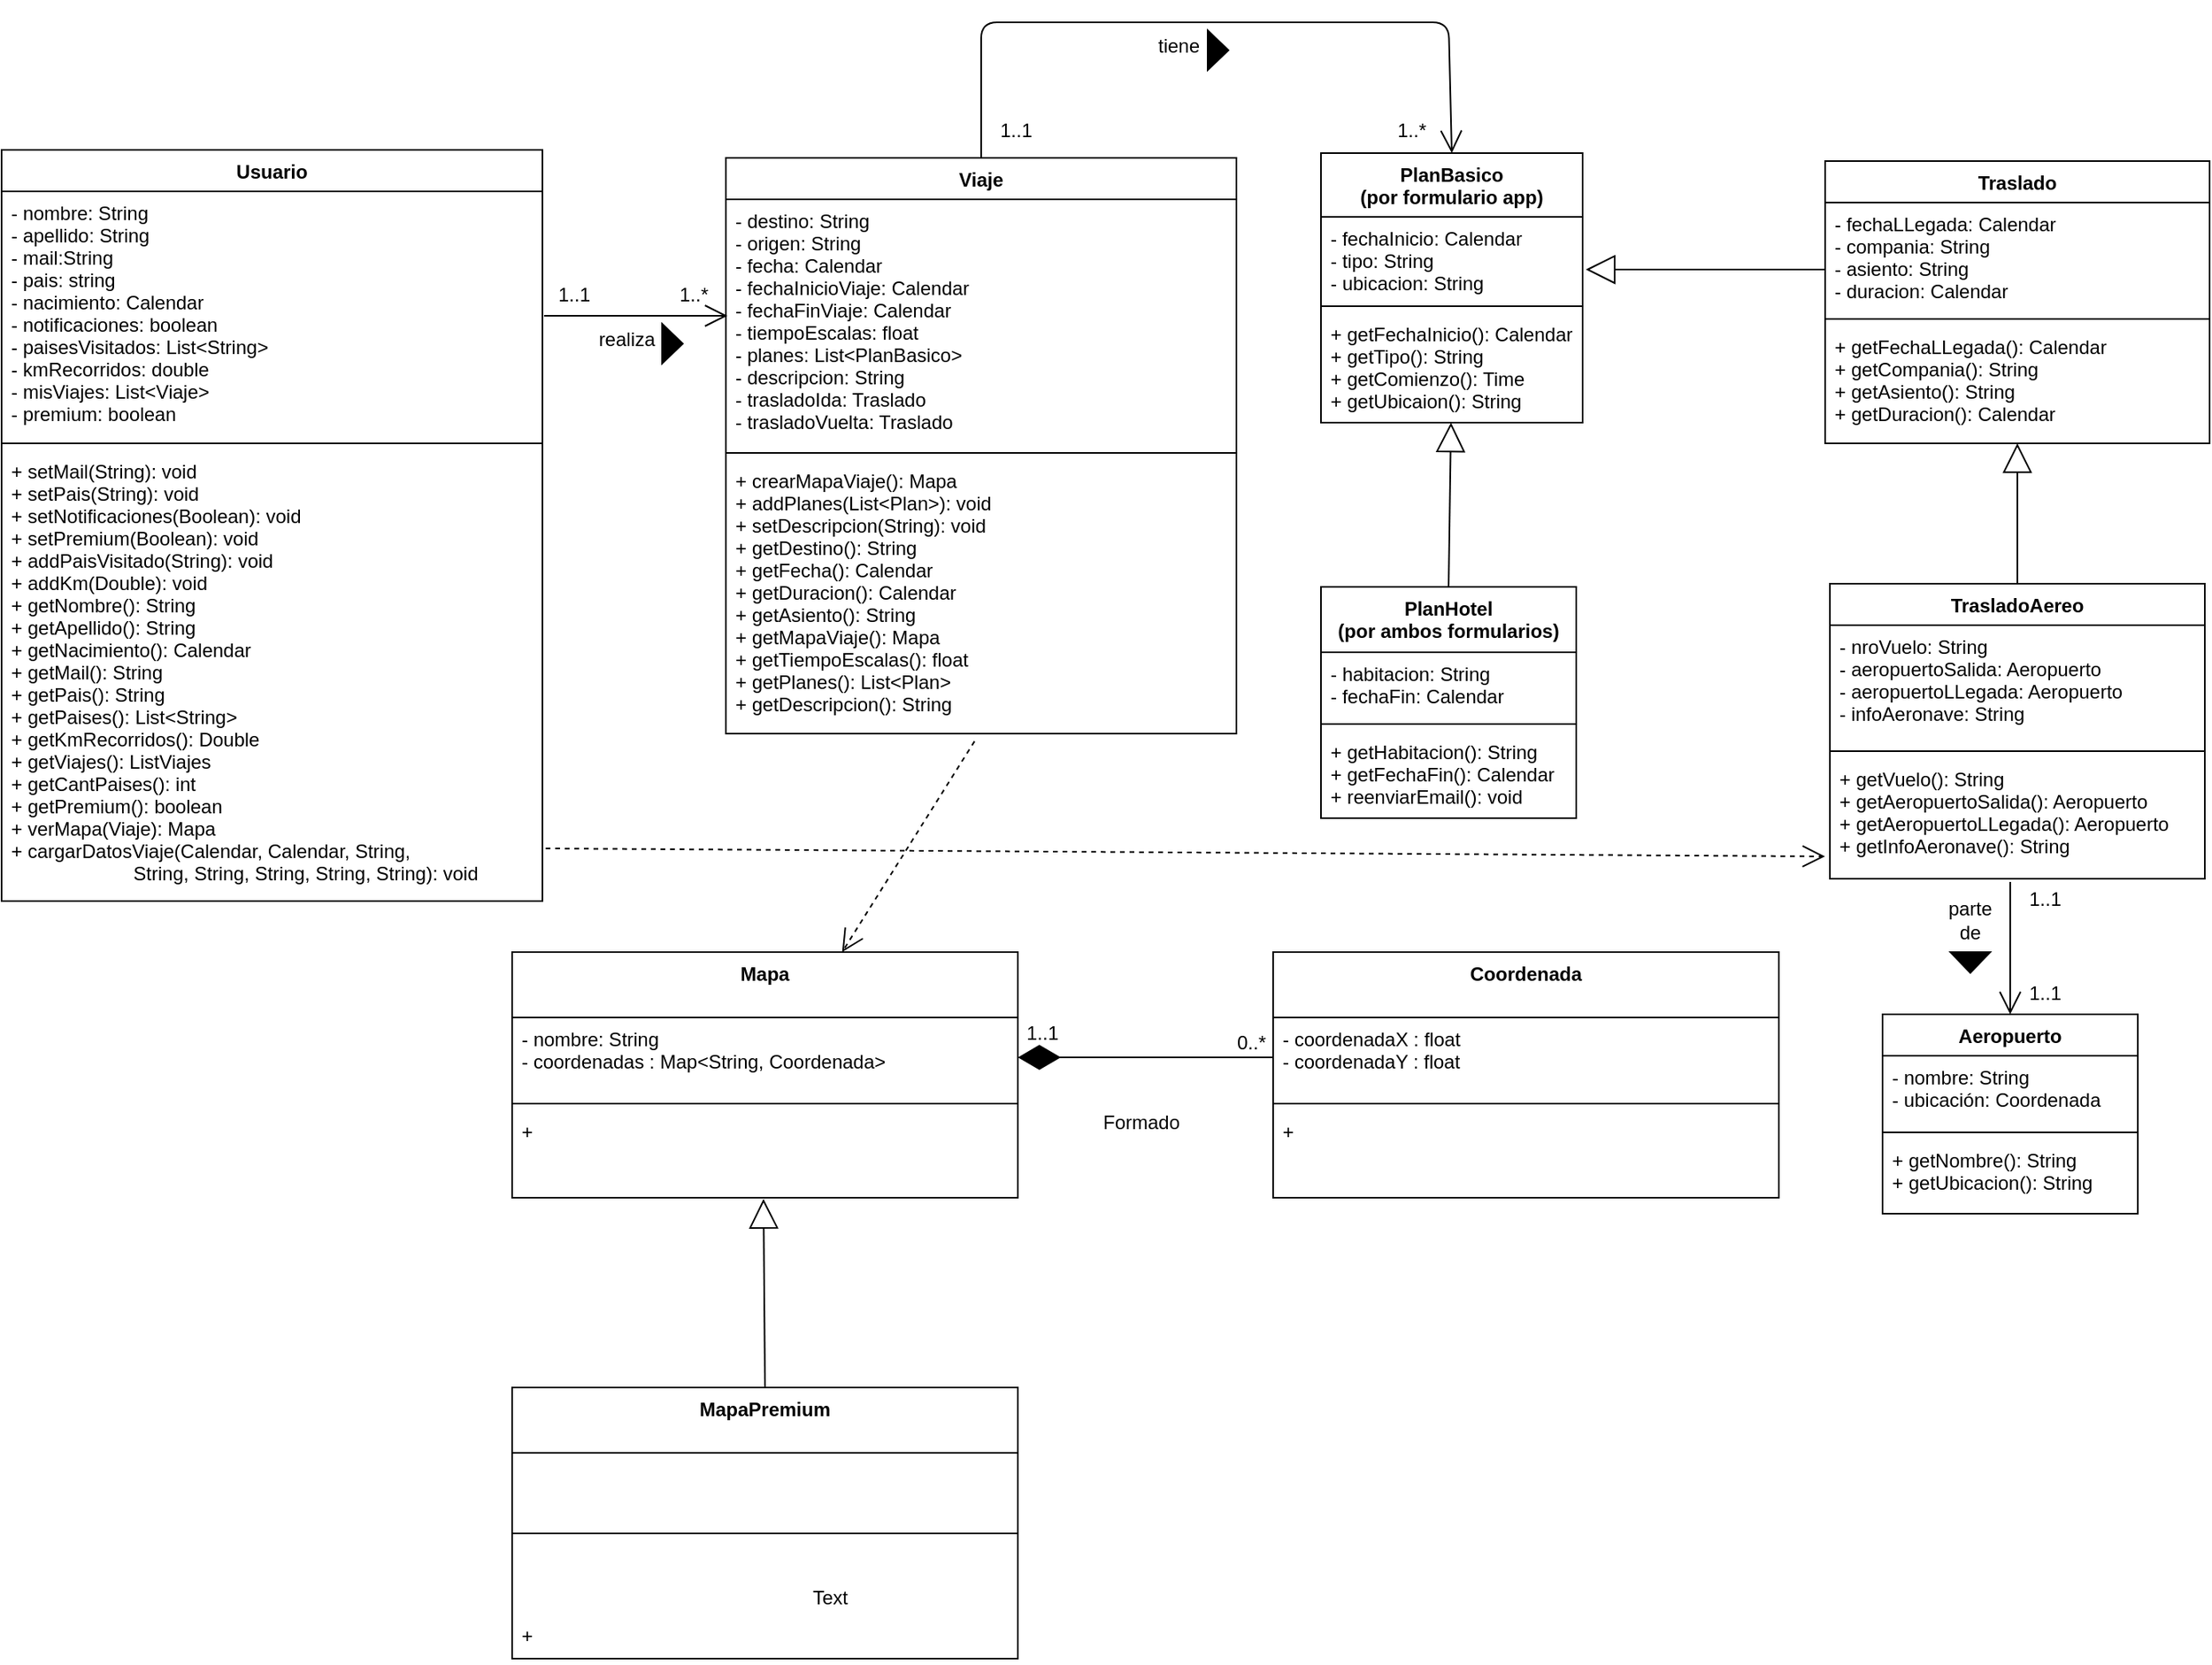<mxfile version="13.3.5" type="device"><diagram name="Page-1" id="58cdce13-f638-feb5-8d6f-7d28b1aa9fa0"><mxGraphModel dx="1202" dy="525" grid="0" gridSize="10" guides="1" tooltips="1" connect="1" arrows="1" fold="1" page="1" pageScale="1" pageWidth="1100" pageHeight="850" background="#ffffff" math="0" shadow="0"><root><mxCell id="0"/><mxCell id="1" parent="0"/><mxCell id="G7CDFdBN9De4wX54eFJr-1" value="PlanBasico&#10;(por formulario app)" style="swimlane;fontStyle=1;align=center;verticalAlign=top;childLayout=stackLayout;horizontal=1;startSize=40;horizontalStack=0;resizeParent=1;resizeParentMax=0;resizeLast=0;collapsible=1;marginBottom=0;" parent="1" vertex="1"><mxGeometry x="1153" y="262" width="164" height="169" as="geometry"/></mxCell><mxCell id="G7CDFdBN9De4wX54eFJr-2" value="- fechaInicio: Calendar&#10;- tipo: String&#10;- ubicacion: String&#10;" style="text;strokeColor=none;fillColor=none;align=left;verticalAlign=top;spacingLeft=4;spacingRight=4;overflow=hidden;rotatable=0;points=[[0,0.5],[1,0.5]];portConstraint=eastwest;" parent="G7CDFdBN9De4wX54eFJr-1" vertex="1"><mxGeometry y="40" width="164" height="52" as="geometry"/></mxCell><mxCell id="G7CDFdBN9De4wX54eFJr-3" value="" style="line;strokeWidth=1;fillColor=none;align=left;verticalAlign=middle;spacingTop=-1;spacingLeft=3;spacingRight=3;rotatable=0;labelPosition=right;points=[];portConstraint=eastwest;" parent="G7CDFdBN9De4wX54eFJr-1" vertex="1"><mxGeometry y="92" width="164" height="8" as="geometry"/></mxCell><mxCell id="G7CDFdBN9De4wX54eFJr-4" value="+ getFechaInicio(): Calendar&#10;+ getTipo(): String&#10;+ getComienzo(): Time&#10;+ getUbicaion(): String" style="text;strokeColor=none;fillColor=none;align=left;verticalAlign=top;spacingLeft=4;spacingRight=4;overflow=hidden;rotatable=0;points=[[0,0.5],[1,0.5]];portConstraint=eastwest;" parent="G7CDFdBN9De4wX54eFJr-1" vertex="1"><mxGeometry y="100" width="164" height="69" as="geometry"/></mxCell><mxCell id="AcFUFq52Rsmw12YBCAb_-9" value="PlanHotel&#10;(por ambos formularios)" style="swimlane;fontStyle=1;align=center;verticalAlign=top;childLayout=stackLayout;horizontal=1;startSize=41;horizontalStack=0;resizeParent=1;resizeParentMax=0;resizeLast=0;collapsible=1;marginBottom=0;" parent="1" vertex="1"><mxGeometry x="1153" y="534" width="160" height="145" as="geometry"/></mxCell><mxCell id="AcFUFq52Rsmw12YBCAb_-10" value="- habitacion: String&#10;- fechaFin: Calendar" style="text;strokeColor=none;fillColor=none;align=left;verticalAlign=top;spacingLeft=4;spacingRight=4;overflow=hidden;rotatable=0;points=[[0,0.5],[1,0.5]];portConstraint=eastwest;" parent="AcFUFq52Rsmw12YBCAb_-9" vertex="1"><mxGeometry y="41" width="160" height="41" as="geometry"/></mxCell><mxCell id="AcFUFq52Rsmw12YBCAb_-11" value="" style="line;strokeWidth=1;fillColor=none;align=left;verticalAlign=middle;spacingTop=-1;spacingLeft=3;spacingRight=3;rotatable=0;labelPosition=right;points=[];portConstraint=eastwest;" parent="AcFUFq52Rsmw12YBCAb_-9" vertex="1"><mxGeometry y="82" width="160" height="8" as="geometry"/></mxCell><mxCell id="AcFUFq52Rsmw12YBCAb_-12" value="+ getHabitacion(): String&#10;+ getFechaFin(): Calendar&#10;+ reenviarEmail(): void" style="text;strokeColor=none;fillColor=none;align=left;verticalAlign=top;spacingLeft=4;spacingRight=4;overflow=hidden;rotatable=0;points=[[0,0.5],[1,0.5]];portConstraint=eastwest;" parent="AcFUFq52Rsmw12YBCAb_-9" vertex="1"><mxGeometry y="90" width="160" height="55" as="geometry"/></mxCell><mxCell id="AcFUFq52Rsmw12YBCAb_-5" value="TrasladoAereo" style="swimlane;fontStyle=1;align=center;verticalAlign=top;childLayout=stackLayout;horizontal=1;startSize=26;horizontalStack=0;resizeParent=1;resizeParentMax=0;resizeLast=0;collapsible=1;marginBottom=0;" parent="1" vertex="1"><mxGeometry x="1472" y="532" width="235" height="185" as="geometry"/></mxCell><mxCell id="AcFUFq52Rsmw12YBCAb_-6" value="- nroVuelo: String&#10;- aeropuertoSalida: Aeropuerto&#10;- aeropuertoLLegada: Aeropuerto&#10;- infoAeronave: String " style="text;strokeColor=none;fillColor=none;align=left;verticalAlign=top;spacingLeft=4;spacingRight=4;overflow=hidden;rotatable=0;points=[[0,0.5],[1,0.5]];portConstraint=eastwest;" parent="AcFUFq52Rsmw12YBCAb_-5" vertex="1"><mxGeometry y="26" width="235" height="75" as="geometry"/></mxCell><mxCell id="AcFUFq52Rsmw12YBCAb_-7" value="" style="line;strokeWidth=1;fillColor=none;align=left;verticalAlign=middle;spacingTop=-1;spacingLeft=3;spacingRight=3;rotatable=0;labelPosition=right;points=[];portConstraint=eastwest;" parent="AcFUFq52Rsmw12YBCAb_-5" vertex="1"><mxGeometry y="101" width="235" height="8" as="geometry"/></mxCell><mxCell id="AcFUFq52Rsmw12YBCAb_-8" value="+ getVuelo(): String&#10;+ getAeropuertoSalida(): Aeropuerto&#10;+ getAeropuertoLLegada(): Aeropuerto&#10;+ getInfoAeronave(): String" style="text;strokeColor=none;fillColor=none;align=left;verticalAlign=top;spacingLeft=4;spacingRight=4;overflow=hidden;rotatable=0;points=[[0,0.5],[1,0.5]];portConstraint=eastwest;" parent="AcFUFq52Rsmw12YBCAb_-5" vertex="1"><mxGeometry y="109" width="235" height="76" as="geometry"/></mxCell><mxCell id="AcFUFq52Rsmw12YBCAb_-13" value="" style="endArrow=block;endSize=16;endFill=0;html=1;exitX=0.5;exitY=0;exitDx=0;exitDy=0;" parent="1" source="AcFUFq52Rsmw12YBCAb_-9" target="G7CDFdBN9De4wX54eFJr-4" edge="1"><mxGeometry width="160" relative="1" as="geometry"><mxPoint x="1388" y="507" as="sourcePoint"/><mxPoint x="1394" y="435" as="targetPoint"/></mxGeometry></mxCell><mxCell id="AcFUFq52Rsmw12YBCAb_-14" value="" style="endArrow=block;endSize=16;endFill=0;html=1;exitX=0.5;exitY=0;exitDx=0;exitDy=0;" parent="1" source="AcFUFq52Rsmw12YBCAb_-5" target="AcFUFq52Rsmw12YBCAb_-4" edge="1"><mxGeometry width="160" relative="1" as="geometry"><mxPoint x="1243" y="544" as="sourcePoint"/><mxPoint x="1518" y="485" as="targetPoint"/></mxGeometry></mxCell><mxCell id="AcFUFq52Rsmw12YBCAb_-15" value="" style="endArrow=block;endSize=16;endFill=0;html=1;exitX=0;exitY=0.609;exitDx=0;exitDy=0;exitPerimeter=0;" parent="1" source="AcFUFq52Rsmw12YBCAb_-2" edge="1"><mxGeometry width="160" relative="1" as="geometry"><mxPoint x="1540.75" y="542" as="sourcePoint"/><mxPoint x="1319" y="335" as="targetPoint"/></mxGeometry></mxCell><mxCell id="uJaXo7iMyqhgqD1A3Pcm-5" value="Viaje" style="swimlane;fontStyle=1;align=center;verticalAlign=top;childLayout=stackLayout;horizontal=1;startSize=26;horizontalStack=0;resizeParent=1;resizeParentMax=0;resizeLast=0;collapsible=1;marginBottom=0;" parent="1" vertex="1"><mxGeometry x="780" y="265" width="320" height="361" as="geometry"/></mxCell><mxCell id="uJaXo7iMyqhgqD1A3Pcm-6" value="- destino: String&#10;- origen: String&#10;- fecha: Calendar&#10;- fechaInicioViaje: Calendar&#10;- fechaFinViaje: Calendar&#10;- tiempoEscalas: float&#10;- planes: List&lt;PlanBasico&gt;&#10;- descripcion: String&#10;- trasladoIda: Traslado &#10;- trasladoVuelta: Traslado " style="text;strokeColor=none;fillColor=none;align=left;verticalAlign=top;spacingLeft=4;spacingRight=4;overflow=hidden;rotatable=0;points=[[0,0.5],[1,0.5]];portConstraint=eastwest;" parent="uJaXo7iMyqhgqD1A3Pcm-5" vertex="1"><mxGeometry y="26" width="320" height="155" as="geometry"/></mxCell><mxCell id="uJaXo7iMyqhgqD1A3Pcm-7" value="" style="line;strokeWidth=1;fillColor=none;align=left;verticalAlign=middle;spacingTop=-1;spacingLeft=3;spacingRight=3;rotatable=0;labelPosition=right;points=[];portConstraint=eastwest;" parent="uJaXo7iMyqhgqD1A3Pcm-5" vertex="1"><mxGeometry y="181" width="320" height="8" as="geometry"/></mxCell><mxCell id="uJaXo7iMyqhgqD1A3Pcm-8" value="+ crearMapaViaje(): Mapa&#10;+ addPlanes(List&lt;Plan&gt;): void&#10;+ setDescripcion(String): void&#10;+ getDestino(): String&#10;+ getFecha(): Calendar&#10;+ getDuracion(): Calendar&#10;+ getAsiento(): String&#10;+ getMapaViaje(): Mapa&#10;+ getTiempoEscalas(): float&#10;+ getPlanes(): List&lt;Plan&gt;&#10;+ getDescripcion(): String" style="text;strokeColor=none;fillColor=none;align=left;verticalAlign=top;spacingLeft=4;spacingRight=4;overflow=hidden;rotatable=0;points=[[0,0.5],[1,0.5]];portConstraint=eastwest;" parent="uJaXo7iMyqhgqD1A3Pcm-5" vertex="1"><mxGeometry y="189" width="320" height="172" as="geometry"/></mxCell><mxCell id="AcFUFq52Rsmw12YBCAb_-16" value="" style="endArrow=open;endFill=1;endSize=12;html=1;exitX=0.5;exitY=0;exitDx=0;exitDy=0;entryX=0.5;entryY=0;entryDx=0;entryDy=0;" parent="1" source="uJaXo7iMyqhgqD1A3Pcm-5" target="G7CDFdBN9De4wX54eFJr-1" edge="1"><mxGeometry width="160" relative="1" as="geometry"><mxPoint x="1031" y="192" as="sourcePoint"/><mxPoint x="1191" y="192" as="targetPoint"/><Array as="points"><mxPoint x="940" y="180"/><mxPoint x="1233" y="180"/></Array></mxGeometry></mxCell><mxCell id="AcFUFq52Rsmw12YBCAb_-17" value="1..1" style="text;html=1;strokeColor=none;fillColor=none;align=center;verticalAlign=middle;whiteSpace=wrap;rounded=0;" parent="1" vertex="1"><mxGeometry x="942" y="238" width="40" height="20" as="geometry"/></mxCell><mxCell id="AcFUFq52Rsmw12YBCAb_-18" value="1..*" style="text;html=1;strokeColor=none;fillColor=none;align=center;verticalAlign=middle;whiteSpace=wrap;rounded=0;" parent="1" vertex="1"><mxGeometry x="1190" y="238" width="40" height="20" as="geometry"/></mxCell><mxCell id="AcFUFq52Rsmw12YBCAb_-19" value="tiene" style="text;html=1;strokeColor=none;fillColor=none;align=center;verticalAlign=middle;whiteSpace=wrap;rounded=0;" parent="1" vertex="1"><mxGeometry x="1044" y="185" width="40" height="20" as="geometry"/></mxCell><mxCell id="AcFUFq52Rsmw12YBCAb_-20" value="" style="triangle;whiteSpace=wrap;html=1;fillColor=#000000;" parent="1" vertex="1"><mxGeometry x="1082" y="185" width="13" height="25" as="geometry"/></mxCell><mxCell id="AcFUFq52Rsmw12YBCAb_-26" value="" style="endArrow=open;endFill=1;endSize=12;html=1;" parent="1" edge="1"><mxGeometry width="160" relative="1" as="geometry"><mxPoint x="666" y="364" as="sourcePoint"/><mxPoint x="781" y="364" as="targetPoint"/></mxGeometry></mxCell><mxCell id="AcFUFq52Rsmw12YBCAb_-27" value="1..1" style="text;html=1;strokeColor=none;fillColor=none;align=center;verticalAlign=middle;whiteSpace=wrap;rounded=0;" parent="1" vertex="1"><mxGeometry x="665" y="341" width="40" height="20" as="geometry"/></mxCell><mxCell id="AcFUFq52Rsmw12YBCAb_-28" value="1..*" style="text;html=1;strokeColor=none;fillColor=none;align=center;verticalAlign=middle;whiteSpace=wrap;rounded=0;" parent="1" vertex="1"><mxGeometry x="740" y="341" width="40" height="20" as="geometry"/></mxCell><mxCell id="AcFUFq52Rsmw12YBCAb_-29" value="realiza" style="text;html=1;strokeColor=none;fillColor=none;align=center;verticalAlign=middle;whiteSpace=wrap;rounded=0;" parent="1" vertex="1"><mxGeometry x="698" y="369" width="40" height="20" as="geometry"/></mxCell><mxCell id="AcFUFq52Rsmw12YBCAb_-30" value="" style="triangle;whiteSpace=wrap;html=1;fillColor=#000000;" parent="1" vertex="1"><mxGeometry x="740" y="369" width="13" height="25" as="geometry"/></mxCell><mxCell id="uJaXo7iMyqhgqD1A3Pcm-1" value="Usuario" style="swimlane;fontStyle=1;align=center;verticalAlign=top;childLayout=stackLayout;horizontal=1;startSize=26;horizontalStack=0;resizeParent=1;resizeParentMax=0;resizeLast=0;collapsible=1;marginBottom=0;" parent="1" vertex="1"><mxGeometry x="326" y="260" width="339" height="471" as="geometry"/></mxCell><mxCell id="uJaXo7iMyqhgqD1A3Pcm-2" value="- nombre: String&#10;- apellido: String&#10;- mail:String&#10;- pais: string&#10;- nacimiento: Calendar&#10;- notificaciones: boolean&#10;- paisesVisitados: List&lt;String&gt;&#10;- kmRecorridos: double&#10;- misViajes: List&lt;Viaje&gt;&#10;- premium: boolean&#10;" style="text;strokeColor=none;fillColor=none;align=left;verticalAlign=top;spacingLeft=4;spacingRight=4;overflow=hidden;rotatable=0;points=[[0,0.5],[1,0.5]];portConstraint=eastwest;" parent="uJaXo7iMyqhgqD1A3Pcm-1" vertex="1"><mxGeometry y="26" width="339" height="154" as="geometry"/></mxCell><mxCell id="uJaXo7iMyqhgqD1A3Pcm-3" value="" style="line;strokeWidth=1;fillColor=none;align=left;verticalAlign=middle;spacingTop=-1;spacingLeft=3;spacingRight=3;rotatable=0;labelPosition=right;points=[];portConstraint=eastwest;" parent="uJaXo7iMyqhgqD1A3Pcm-1" vertex="1"><mxGeometry y="180" width="339" height="8" as="geometry"/></mxCell><mxCell id="uJaXo7iMyqhgqD1A3Pcm-4" value="+ setMail(String): void&#10;+ setPais(String): void&#10;+ setNotificaciones(Boolean): void&#10;+ setPremium(Boolean): void&#10;+ addPaisVisitado(String): void  &#10;+ addKm(Double): void&#10;+ getNombre(): String&#10;+ getApellido(): String&#10;+ getNacimiento(): Calendar&#10;+ getMail(): String&#10;+ getPais(): String&#10;+ getPaises(): List&lt;String&gt;&#10;+ getKmRecorridos(): Double&#10;+ getViajes(): ListViajes&#10;+ getCantPaises(): int&#10;+ getPremium(): boolean&#10;+ verMapa(Viaje): Mapa&#10;+ cargarDatosViaje(Calendar, Calendar, String,&#10;                       String, String, String, String, String): void&#10;" style="text;strokeColor=none;fillColor=none;align=left;verticalAlign=top;spacingLeft=4;spacingRight=4;overflow=hidden;rotatable=0;points=[[0,0.5],[1,0.5]];portConstraint=eastwest;" parent="uJaXo7iMyqhgqD1A3Pcm-1" vertex="1"><mxGeometry y="188" width="339" height="283" as="geometry"/></mxCell><mxCell id="AcFUFq52Rsmw12YBCAb_-32" value="" style="endArrow=open;endSize=12;dashed=1;html=1;entryX=-0.013;entryY=0.816;entryDx=0;entryDy=0;entryPerimeter=0;" parent="1" target="AcFUFq52Rsmw12YBCAb_-8" edge="1"><mxGeometry width="160" relative="1" as="geometry"><mxPoint x="667" y="698" as="sourcePoint"/><mxPoint x="940" y="739" as="targetPoint"/></mxGeometry></mxCell><mxCell id="Pc_X0XXuPzwKso14gJ4m-5" value="" style="endArrow=open;endFill=1;endSize=12;html=1;exitX=0.481;exitY=1.026;exitDx=0;exitDy=0;exitPerimeter=0;entryX=0.5;entryY=0;entryDx=0;entryDy=0;" parent="1" source="AcFUFq52Rsmw12YBCAb_-8" target="Pc_X0XXuPzwKso14gJ4m-1" edge="1"><mxGeometry width="160" relative="1" as="geometry"><mxPoint x="1579" y="751" as="sourcePoint"/><mxPoint x="1739" y="751" as="targetPoint"/></mxGeometry></mxCell><mxCell id="AcFUFq52Rsmw12YBCAb_-1" value="Traslado" style="swimlane;fontStyle=1;align=center;verticalAlign=top;childLayout=stackLayout;horizontal=1;startSize=26;horizontalStack=0;resizeParent=1;resizeParentMax=0;resizeLast=0;collapsible=1;marginBottom=0;" parent="1" vertex="1"><mxGeometry x="1469" y="267" width="241" height="177" as="geometry"/></mxCell><mxCell id="AcFUFq52Rsmw12YBCAb_-2" value="- fechaLLegada: Calendar&#10;- compania: String&#10;- asiento: String&#10;- duracion: Calendar&#10;" style="text;strokeColor=none;fillColor=none;align=left;verticalAlign=top;spacingLeft=4;spacingRight=4;overflow=hidden;rotatable=0;points=[[0,0.5],[1,0.5]];portConstraint=eastwest;" parent="AcFUFq52Rsmw12YBCAb_-1" vertex="1"><mxGeometry y="26" width="241" height="69" as="geometry"/></mxCell><mxCell id="AcFUFq52Rsmw12YBCAb_-3" value="" style="line;strokeWidth=1;fillColor=none;align=left;verticalAlign=middle;spacingTop=-1;spacingLeft=3;spacingRight=3;rotatable=0;labelPosition=right;points=[];portConstraint=eastwest;" parent="AcFUFq52Rsmw12YBCAb_-1" vertex="1"><mxGeometry y="95" width="241" height="8" as="geometry"/></mxCell><mxCell id="AcFUFq52Rsmw12YBCAb_-4" value="+ getFechaLLegada(): Calendar&#10;+ getCompania(): String&#10;+ getAsiento(): String&#10;+ getDuracion(): Calendar" style="text;strokeColor=none;fillColor=none;align=left;verticalAlign=top;spacingLeft=4;spacingRight=4;overflow=hidden;rotatable=0;points=[[0,0.5],[1,0.5]];portConstraint=eastwest;" parent="AcFUFq52Rsmw12YBCAb_-1" vertex="1"><mxGeometry y="103" width="241" height="74" as="geometry"/></mxCell><mxCell id="Pc_X0XXuPzwKso14gJ4m-1" value="Aeropuerto" style="swimlane;fontStyle=1;align=center;verticalAlign=top;childLayout=stackLayout;horizontal=1;startSize=26;horizontalStack=0;resizeParent=1;resizeParentMax=0;resizeLast=0;collapsible=1;marginBottom=0;" parent="1" vertex="1"><mxGeometry x="1505" y="802" width="160" height="125" as="geometry"/></mxCell><mxCell id="Pc_X0XXuPzwKso14gJ4m-2" value="- nombre: String&#10;- ubicación: Coordenada" style="text;strokeColor=none;fillColor=none;align=left;verticalAlign=top;spacingLeft=4;spacingRight=4;overflow=hidden;rotatable=0;points=[[0,0.5],[1,0.5]];portConstraint=eastwest;" parent="Pc_X0XXuPzwKso14gJ4m-1" vertex="1"><mxGeometry y="26" width="160" height="44" as="geometry"/></mxCell><mxCell id="Pc_X0XXuPzwKso14gJ4m-3" value="" style="line;strokeWidth=1;fillColor=none;align=left;verticalAlign=middle;spacingTop=-1;spacingLeft=3;spacingRight=3;rotatable=0;labelPosition=right;points=[];portConstraint=eastwest;" parent="Pc_X0XXuPzwKso14gJ4m-1" vertex="1"><mxGeometry y="70" width="160" height="8" as="geometry"/></mxCell><mxCell id="Pc_X0XXuPzwKso14gJ4m-4" value="+ getNombre(): String&#10;+ getUbicacion(): String" style="text;strokeColor=none;fillColor=none;align=left;verticalAlign=top;spacingLeft=4;spacingRight=4;overflow=hidden;rotatable=0;points=[[0,0.5],[1,0.5]];portConstraint=eastwest;" parent="Pc_X0XXuPzwKso14gJ4m-1" vertex="1"><mxGeometry y="78" width="160" height="47" as="geometry"/></mxCell><mxCell id="Pc_X0XXuPzwKso14gJ4m-6" value="1..1" style="text;html=1;strokeColor=none;fillColor=none;align=center;verticalAlign=middle;whiteSpace=wrap;rounded=0;" parent="1" vertex="1"><mxGeometry x="1587" y="779" width="40" height="20" as="geometry"/></mxCell><mxCell id="Pc_X0XXuPzwKso14gJ4m-7" value="1..1" style="text;html=1;strokeColor=none;fillColor=none;align=center;verticalAlign=middle;whiteSpace=wrap;rounded=0;" parent="1" vertex="1"><mxGeometry x="1587" y="720" width="40" height="20" as="geometry"/></mxCell><mxCell id="Pc_X0XXuPzwKso14gJ4m-8" value="parte de" style="text;html=1;strokeColor=none;fillColor=none;align=center;verticalAlign=middle;whiteSpace=wrap;rounded=0;" parent="1" vertex="1"><mxGeometry x="1540" y="733" width="40" height="20" as="geometry"/></mxCell><mxCell id="Pc_X0XXuPzwKso14gJ4m-9" value="" style="triangle;whiteSpace=wrap;html=1;fillColor=#000000;rotation=90;" parent="1" vertex="1"><mxGeometry x="1553.5" y="757" width="13" height="25" as="geometry"/></mxCell><mxCell id="IKvH7gG6Q3hMoGQyMul1-11" value="" style="endArrow=open;endSize=12;dashed=1;html=1;exitX=0.487;exitY=1.028;exitDx=0;exitDy=0;exitPerimeter=0;" parent="1" source="uJaXo7iMyqhgqD1A3Pcm-8" target="IKvH7gG6Q3hMoGQyMul1-5" edge="1"><mxGeometry width="160" relative="1" as="geometry"><mxPoint x="677" y="708" as="sourcePoint"/><mxPoint x="1478.945" y="713.016" as="targetPoint"/></mxGeometry></mxCell><mxCell id="IKvH7gG6Q3hMoGQyMul1-18" value="0..*" style="text;html=1;align=center;verticalAlign=middle;resizable=0;points=[];autosize=1;" parent="1" vertex="1"><mxGeometry x="1095" y="811" width="28" height="18" as="geometry"/></mxCell><mxCell id="IKvH7gG6Q3hMoGQyMul1-19" value="1..1" style="text;html=1;align=center;verticalAlign=middle;resizable=0;points=[];autosize=1;" parent="1" vertex="1"><mxGeometry x="963" y="805" width="30" height="18" as="geometry"/></mxCell><mxCell id="IKvH7gG6Q3hMoGQyMul1-20" value="Formado" style="text;html=1;align=center;verticalAlign=middle;resizable=0;points=[];autosize=1;" parent="1" vertex="1"><mxGeometry x="1011" y="861" width="58" height="18" as="geometry"/></mxCell><mxCell id="IKvH7gG6Q3hMoGQyMul1-21" value="" style="endArrow=diamondThin;endFill=1;endSize=24;html=1;exitX=0;exitY=0.5;exitDx=0;exitDy=0;entryX=1;entryY=0.5;entryDx=0;entryDy=0;" parent="1" source="IKvH7gG6Q3hMoGQyMul1-13" edge="1" target="IKvH7gG6Q3hMoGQyMul1-6"><mxGeometry width="160" relative="1" as="geometry"><mxPoint x="1128" y="968" as="sourcePoint"/><mxPoint x="939" y="919" as="targetPoint"/></mxGeometry></mxCell><mxCell id="IKvH7gG6Q3hMoGQyMul1-5" value="Mapa" style="swimlane;fontStyle=1;align=center;verticalAlign=top;childLayout=stackLayout;horizontal=1;startSize=41;horizontalStack=0;resizeParent=1;resizeParentMax=0;resizeLast=0;collapsible=1;marginBottom=0;" parent="1" vertex="1"><mxGeometry x="646" y="763" width="317" height="154" as="geometry"/></mxCell><mxCell id="IKvH7gG6Q3hMoGQyMul1-6" value="- nombre: String&#10;- coordenadas : Map&lt;String, Coordenada&gt;&#10;" style="text;strokeColor=none;fillColor=none;align=left;verticalAlign=top;spacingLeft=4;spacingRight=4;overflow=hidden;rotatable=0;points=[[0,0.5],[1,0.5]];portConstraint=eastwest;" parent="IKvH7gG6Q3hMoGQyMul1-5" vertex="1"><mxGeometry y="41" width="317" height="50" as="geometry"/></mxCell><mxCell id="IKvH7gG6Q3hMoGQyMul1-7" value="" style="line;strokeWidth=1;fillColor=none;align=left;verticalAlign=middle;spacingTop=-1;spacingLeft=3;spacingRight=3;rotatable=0;labelPosition=right;points=[];portConstraint=eastwest;" parent="IKvH7gG6Q3hMoGQyMul1-5" vertex="1"><mxGeometry y="91" width="317" height="8" as="geometry"/></mxCell><mxCell id="IKvH7gG6Q3hMoGQyMul1-8" value="+" style="text;strokeColor=none;fillColor=none;align=left;verticalAlign=top;spacingLeft=4;spacingRight=4;overflow=hidden;rotatable=0;points=[[0,0.5],[1,0.5]];portConstraint=eastwest;" parent="IKvH7gG6Q3hMoGQyMul1-5" vertex="1"><mxGeometry y="99" width="317" height="55" as="geometry"/></mxCell><mxCell id="ap764oEMq0ARsQgnZygD-1" value="" style="endArrow=block;endSize=16;endFill=0;html=1;exitX=0.5;exitY=0;exitDx=0;exitDy=0;entryX=0.497;entryY=1.014;entryDx=0;entryDy=0;entryPerimeter=0;" edge="1" parent="1" source="ap764oEMq0ARsQgnZygD-2" target="IKvH7gG6Q3hMoGQyMul1-8"><mxGeometry width="160" relative="1" as="geometry"><mxPoint x="599" y="805.021" as="sourcePoint"/><mxPoint x="449" y="805" as="targetPoint"/></mxGeometry></mxCell><mxCell id="ap764oEMq0ARsQgnZygD-2" value="MapaPremium" style="swimlane;fontStyle=1;align=center;verticalAlign=top;childLayout=stackLayout;horizontal=1;startSize=41;horizontalStack=0;resizeParent=1;resizeParentMax=0;resizeLast=0;collapsible=1;marginBottom=0;" vertex="1" parent="1"><mxGeometry x="646" y="1036" width="317" height="170" as="geometry"/></mxCell><mxCell id="ap764oEMq0ARsQgnZygD-4" value="" style="line;strokeWidth=1;fillColor=none;align=left;verticalAlign=middle;spacingTop=-1;spacingLeft=3;spacingRight=3;rotatable=0;labelPosition=right;points=[];portConstraint=eastwest;" vertex="1" parent="ap764oEMq0ARsQgnZygD-2"><mxGeometry y="41" width="317" height="101" as="geometry"/></mxCell><mxCell id="ap764oEMq0ARsQgnZygD-6" value="Text" style="text;html=1;align=center;verticalAlign=middle;resizable=0;points=[];autosize=1;" vertex="1" parent="ap764oEMq0ARsQgnZygD-4"><mxGeometry x="183" y="82" width="32" height="18" as="geometry"/></mxCell><mxCell id="ap764oEMq0ARsQgnZygD-5" value="+" style="text;strokeColor=none;fillColor=none;align=left;verticalAlign=top;spacingLeft=4;spacingRight=4;overflow=hidden;rotatable=0;points=[[0,0.5],[1,0.5]];portConstraint=eastwest;" vertex="1" parent="ap764oEMq0ARsQgnZygD-2"><mxGeometry y="142" width="317" height="28" as="geometry"/></mxCell><mxCell id="IKvH7gG6Q3hMoGQyMul1-12" value="Coordenada" style="swimlane;fontStyle=1;align=center;verticalAlign=top;childLayout=stackLayout;horizontal=1;startSize=41;horizontalStack=0;resizeParent=1;resizeParentMax=0;resizeLast=0;collapsible=1;marginBottom=0;" parent="1" vertex="1"><mxGeometry x="1123" y="763" width="317" height="154" as="geometry"/></mxCell><mxCell id="IKvH7gG6Q3hMoGQyMul1-13" value="- coordenadaX : float&#10;- coordenadaY : float" style="text;strokeColor=none;fillColor=none;align=left;verticalAlign=top;spacingLeft=4;spacingRight=4;overflow=hidden;rotatable=0;points=[[0,0.5],[1,0.5]];portConstraint=eastwest;" parent="IKvH7gG6Q3hMoGQyMul1-12" vertex="1"><mxGeometry y="41" width="317" height="50" as="geometry"/></mxCell><mxCell id="IKvH7gG6Q3hMoGQyMul1-14" value="" style="line;strokeWidth=1;fillColor=none;align=left;verticalAlign=middle;spacingTop=-1;spacingLeft=3;spacingRight=3;rotatable=0;labelPosition=right;points=[];portConstraint=eastwest;" parent="IKvH7gG6Q3hMoGQyMul1-12" vertex="1"><mxGeometry y="91" width="317" height="8" as="geometry"/></mxCell><mxCell id="IKvH7gG6Q3hMoGQyMul1-15" value="+" style="text;strokeColor=none;fillColor=none;align=left;verticalAlign=top;spacingLeft=4;spacingRight=4;overflow=hidden;rotatable=0;points=[[0,0.5],[1,0.5]];portConstraint=eastwest;" parent="IKvH7gG6Q3hMoGQyMul1-12" vertex="1"><mxGeometry y="99" width="317" height="55" as="geometry"/></mxCell></root></mxGraphModel></diagram></mxfile>